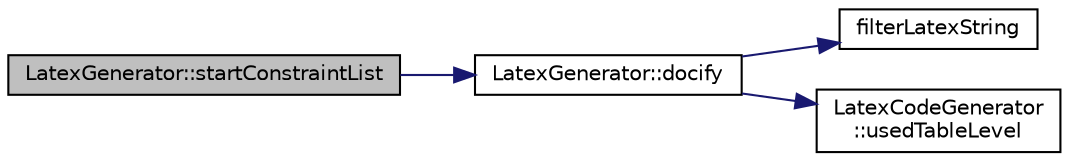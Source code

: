 digraph "LatexGenerator::startConstraintList"
{
 // LATEX_PDF_SIZE
  edge [fontname="Helvetica",fontsize="10",labelfontname="Helvetica",labelfontsize="10"];
  node [fontname="Helvetica",fontsize="10",shape=record];
  rankdir="LR";
  Node1 [label="LatexGenerator::startConstraintList",height=0.2,width=0.4,color="black", fillcolor="grey75", style="filled", fontcolor="black",tooltip=" "];
  Node1 -> Node2 [color="midnightblue",fontsize="10",style="solid"];
  Node2 [label="LatexGenerator::docify",height=0.2,width=0.4,color="black", fillcolor="white", style="filled",URL="$classLatexGenerator.html#a3a0d87433a9f2f3539b2abaf3317ab86",tooltip=" "];
  Node2 -> Node3 [color="midnightblue",fontsize="10",style="solid"];
  Node3 [label="filterLatexString",height=0.2,width=0.4,color="black", fillcolor="white", style="filled",URL="$util_8cpp.html#a96afd525d79a1a43fbaabae3483b2e6b",tooltip=" "];
  Node2 -> Node4 [color="midnightblue",fontsize="10",style="solid"];
  Node4 [label="LatexCodeGenerator\l::usedTableLevel",height=0.2,width=0.4,color="black", fillcolor="white", style="filled",URL="$classLatexCodeGenerator.html#a0f1f9ea1686cfb3c68bac2bbc5081f55",tooltip=" "];
}
